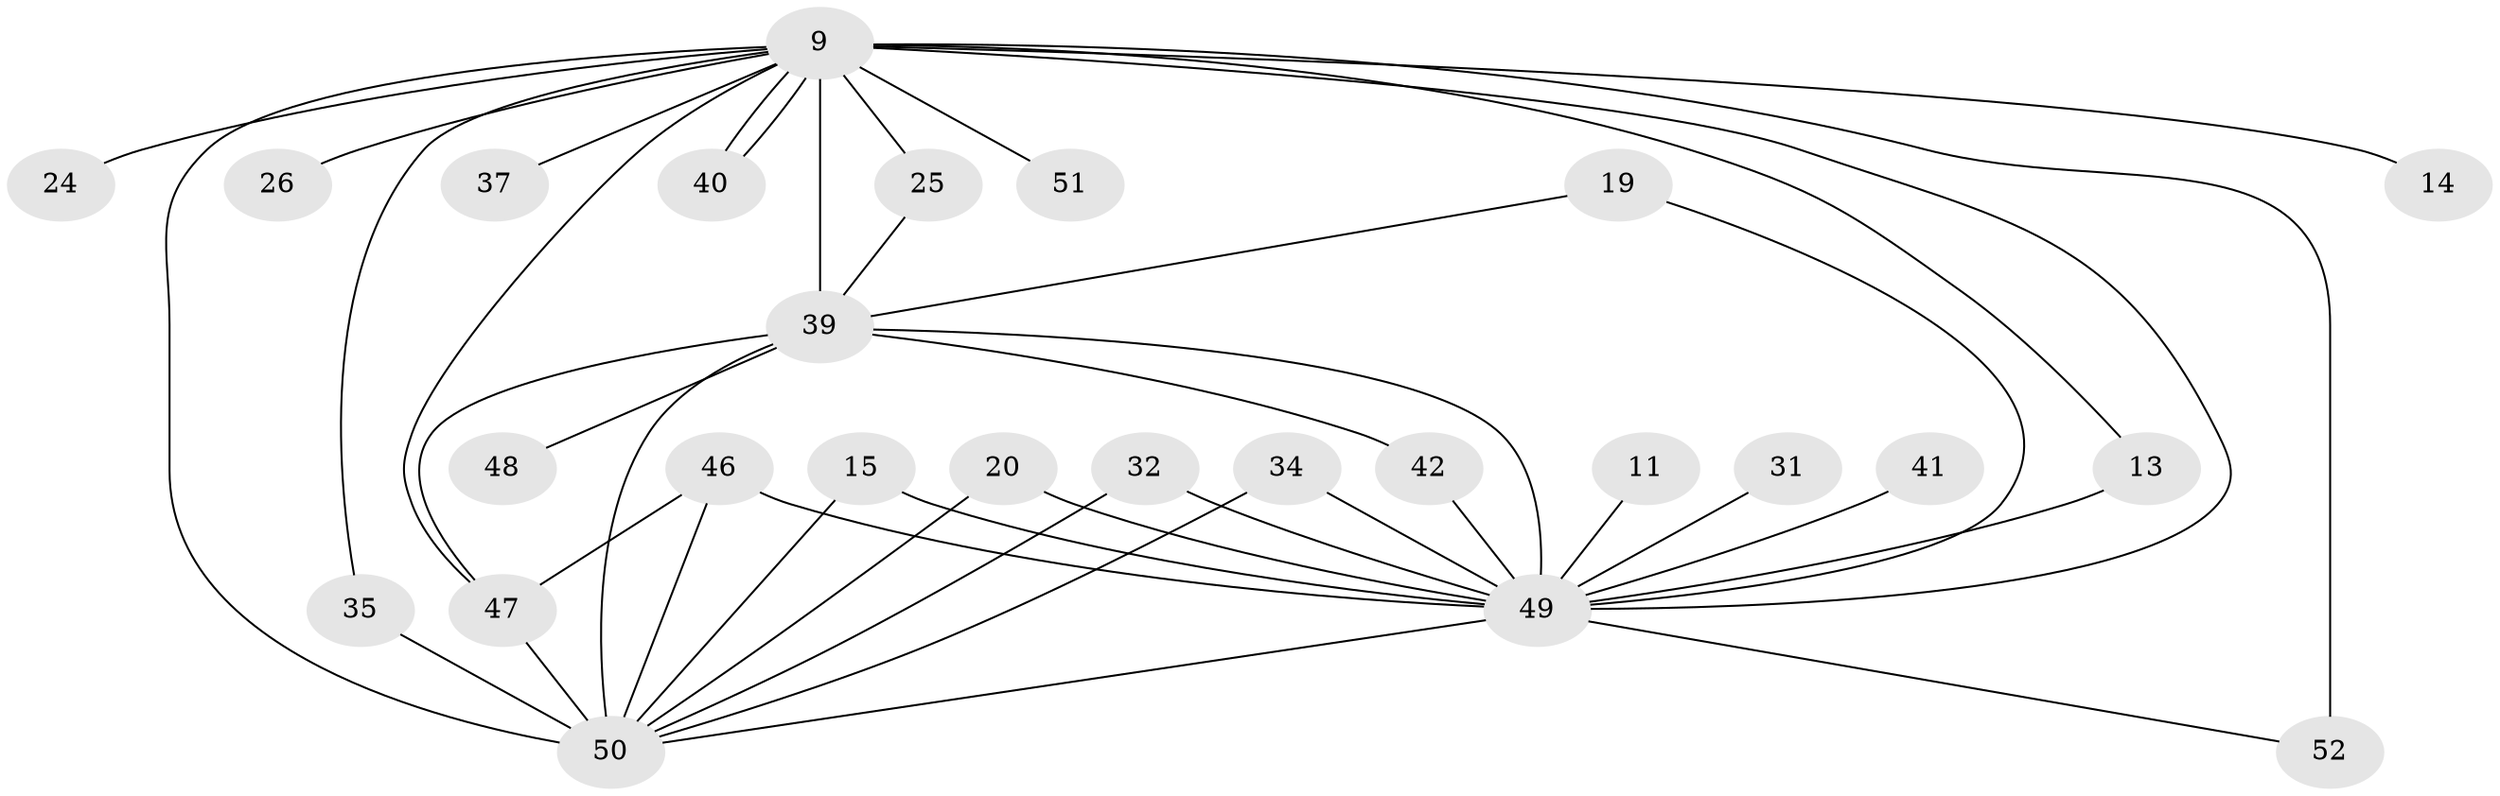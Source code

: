 // original degree distribution, {22: 0.019230769230769232, 13: 0.019230769230769232, 14: 0.038461538461538464, 15: 0.038461538461538464, 12: 0.019230769230769232, 16: 0.019230769230769232, 17: 0.019230769230769232, 19: 0.019230769230769232, 2: 0.5576923076923077, 3: 0.19230769230769232, 4: 0.038461538461538464, 5: 0.019230769230769232}
// Generated by graph-tools (version 1.1) at 2025/47/03/04/25 21:47:03]
// undirected, 26 vertices, 43 edges
graph export_dot {
graph [start="1"]
  node [color=gray90,style=filled];
  9 [super="+2+8"];
  11;
  13 [super="+12"];
  14;
  15;
  19;
  20;
  24;
  25;
  26;
  31;
  32 [super="+18"];
  34 [super="+23"];
  35 [super="+16"];
  37;
  39 [super="+27+21+7"];
  40;
  41;
  42;
  46 [super="+38"];
  47 [super="+22+36+43"];
  48 [super="+28"];
  49 [super="+10"];
  50 [super="+30+44+6+33"];
  51;
  52 [super="+45"];
  9 -- 24 [weight=2];
  9 -- 25;
  9 -- 26 [weight=2];
  9 -- 40;
  9 -- 40;
  9 -- 51 [weight=2];
  9 -- 37 [weight=2];
  9 -- 13;
  9 -- 49 [weight=9];
  9 -- 35;
  9 -- 14 [weight=2];
  9 -- 50 [weight=11];
  9 -- 52 [weight=2];
  9 -- 47;
  9 -- 39 [weight=10];
  11 -- 49 [weight=2];
  13 -- 49 [weight=2];
  15 -- 49;
  15 -- 50;
  19 -- 49;
  19 -- 39;
  20 -- 49;
  20 -- 50;
  25 -- 39;
  31 -- 49;
  32 -- 49;
  32 -- 50 [weight=2];
  34 -- 50;
  34 -- 49 [weight=2];
  35 -- 50 [weight=2];
  39 -- 49 [weight=5];
  39 -- 42;
  39 -- 47;
  39 -- 48 [weight=3];
  39 -- 50 [weight=4];
  41 -- 49 [weight=2];
  42 -- 49;
  46 -- 50;
  46 -- 49 [weight=3];
  46 -- 47;
  47 -- 50 [weight=2];
  49 -- 50 [weight=6];
  49 -- 52;
}
